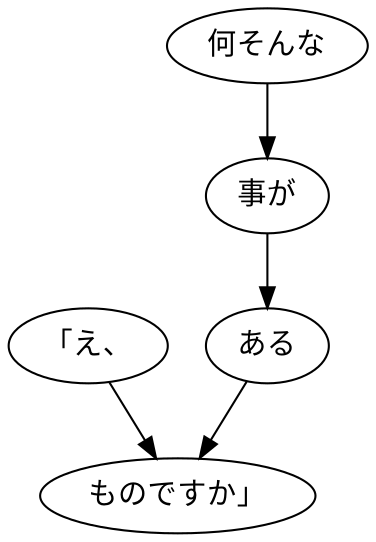 digraph graph5387 {
	node0 [label="「え、"];
	node1 [label="何そんな"];
	node2 [label="事が"];
	node3 [label="ある"];
	node4 [label="ものですか」"];
	node0 -> node4;
	node1 -> node2;
	node2 -> node3;
	node3 -> node4;
}
